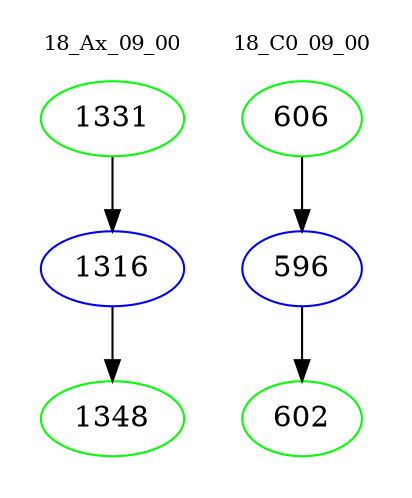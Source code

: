 digraph{
subgraph cluster_0 {
color = white
label = "18_Ax_09_00";
fontsize=10;
T0_1331 [label="1331", color="green"]
T0_1331 -> T0_1316 [color="black"]
T0_1316 [label="1316", color="blue"]
T0_1316 -> T0_1348 [color="black"]
T0_1348 [label="1348", color="green"]
}
subgraph cluster_1 {
color = white
label = "18_C0_09_00";
fontsize=10;
T1_606 [label="606", color="green"]
T1_606 -> T1_596 [color="black"]
T1_596 [label="596", color="blue"]
T1_596 -> T1_602 [color="black"]
T1_602 [label="602", color="green"]
}
}
